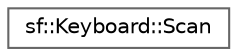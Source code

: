digraph "Graphical Class Hierarchy"
{
 // LATEX_PDF_SIZE
  bgcolor="transparent";
  edge [fontname=Helvetica,fontsize=10,labelfontname=Helvetica,labelfontsize=10];
  node [fontname=Helvetica,fontsize=10,shape=box,height=0.2,width=0.4];
  rankdir="LR";
  Node0 [id="Node000000",label="sf::Keyboard::Scan",height=0.2,width=0.4,color="grey40", fillcolor="white", style="filled",URL="$structsf_1_1_keyboard_1_1_scan.html",tooltip="Scancodes."];
}
